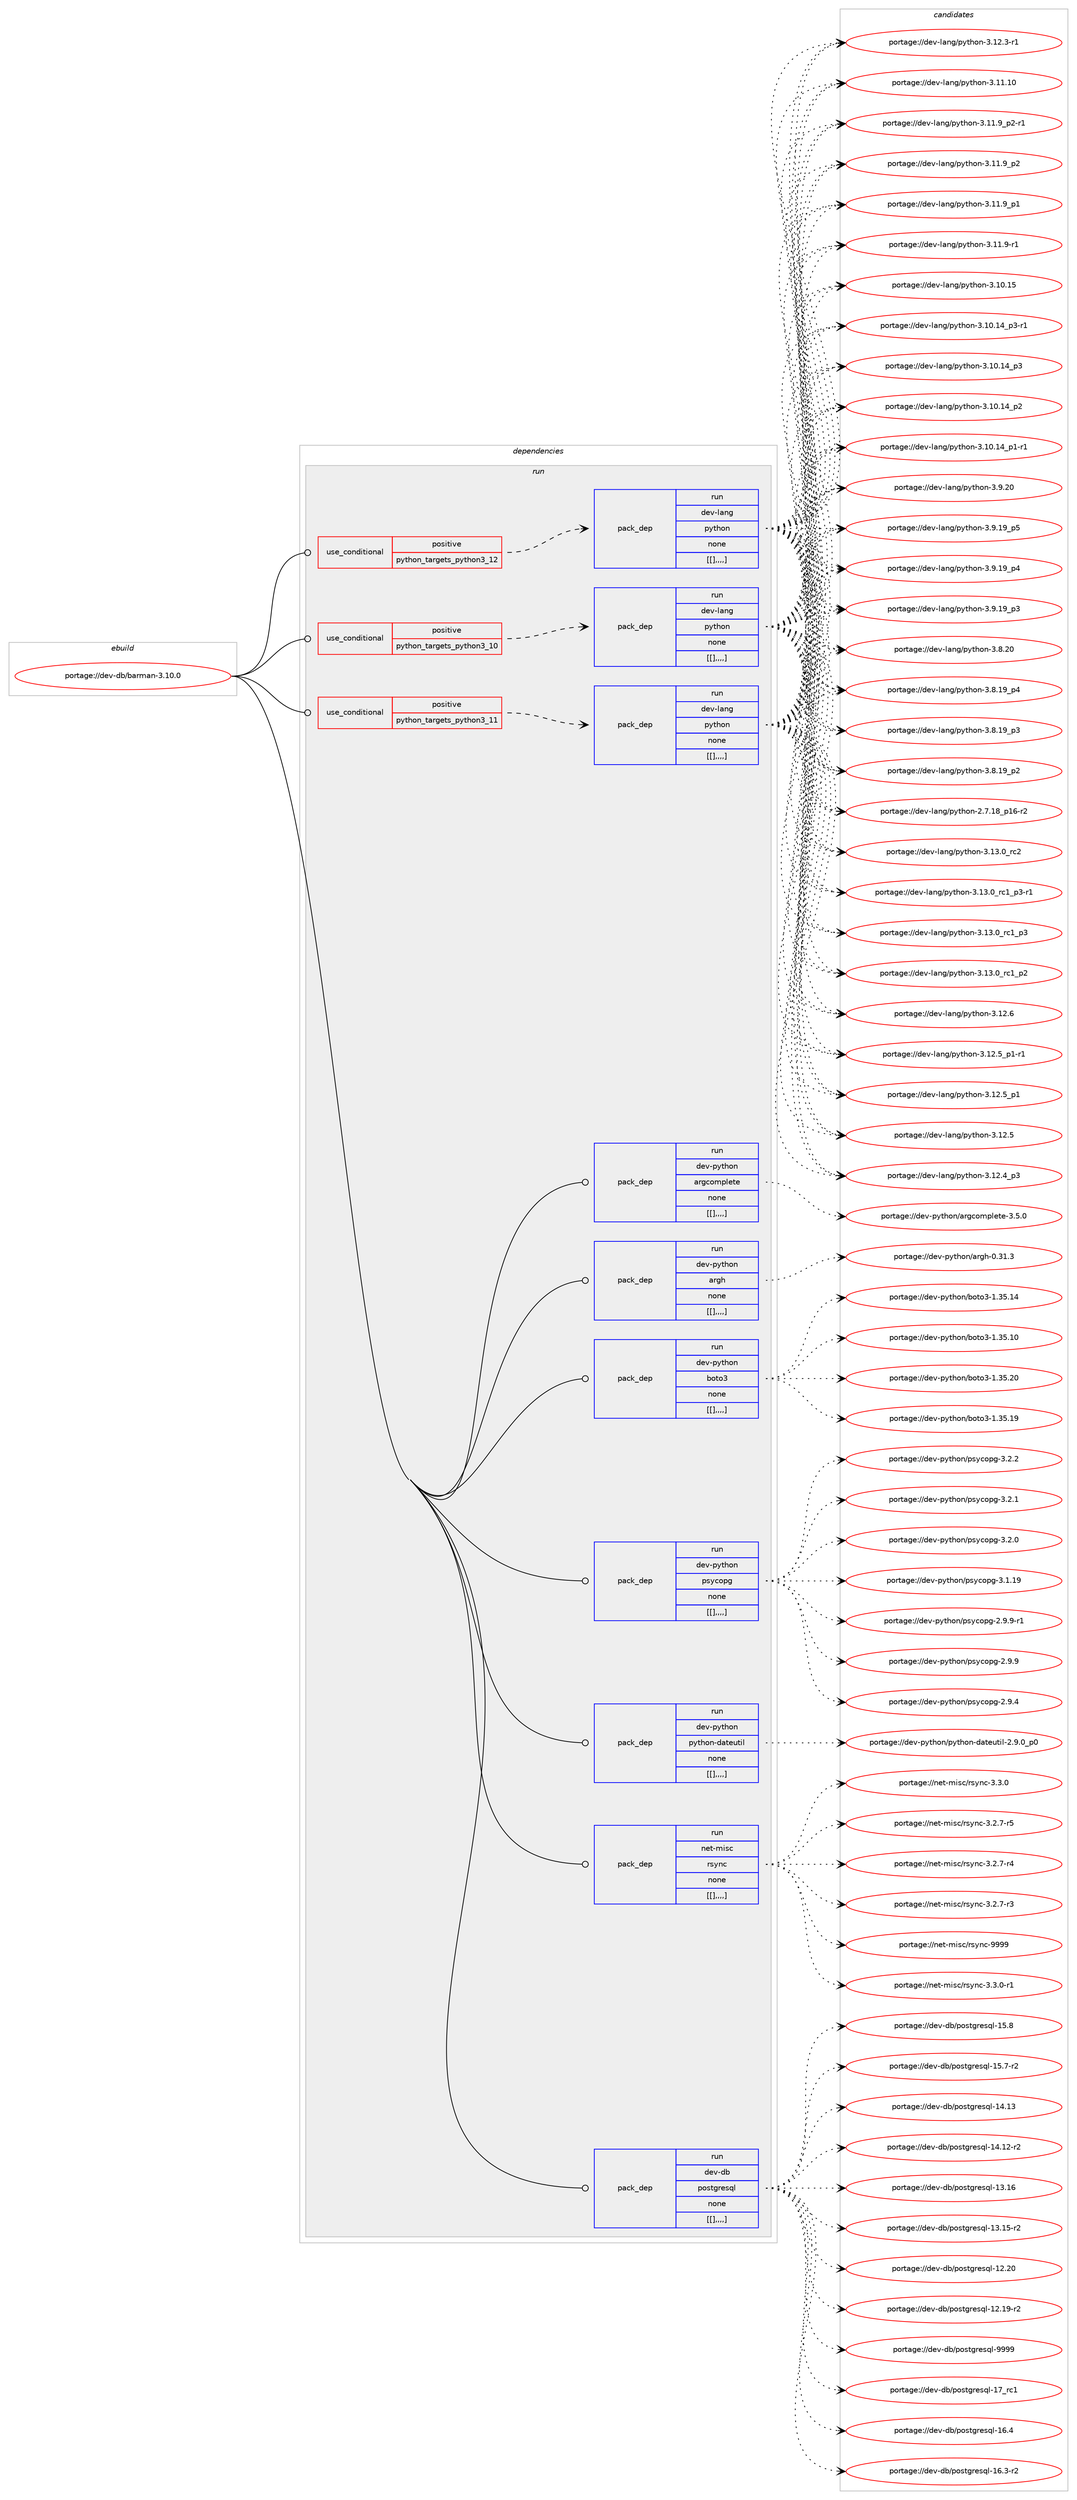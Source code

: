 digraph prolog {

# *************
# Graph options
# *************

newrank=true;
concentrate=true;
compound=true;
graph [rankdir=LR,fontname=Helvetica,fontsize=10,ranksep=1.5];#, ranksep=2.5, nodesep=0.2];
edge  [arrowhead=vee];
node  [fontname=Helvetica,fontsize=10];

# **********
# The ebuild
# **********

subgraph cluster_leftcol {
color=gray;
label=<<i>ebuild</i>>;
id [label="portage://dev-db/barman-3.10.0", color=red, width=4, href="../dev-db/barman-3.10.0.svg"];
}

# ****************
# The dependencies
# ****************

subgraph cluster_midcol {
color=gray;
label=<<i>dependencies</i>>;
subgraph cluster_compile {
fillcolor="#eeeeee";
style=filled;
label=<<i>compile</i>>;
}
subgraph cluster_compileandrun {
fillcolor="#eeeeee";
style=filled;
label=<<i>compile and run</i>>;
}
subgraph cluster_run {
fillcolor="#eeeeee";
style=filled;
label=<<i>run</i>>;
subgraph cond17182 {
dependency65661 [label=<<TABLE BORDER="0" CELLBORDER="1" CELLSPACING="0" CELLPADDING="4"><TR><TD ROWSPAN="3" CELLPADDING="10">use_conditional</TD></TR><TR><TD>positive</TD></TR><TR><TD>python_targets_python3_10</TD></TR></TABLE>>, shape=none, color=red];
subgraph pack47557 {
dependency65662 [label=<<TABLE BORDER="0" CELLBORDER="1" CELLSPACING="0" CELLPADDING="4" WIDTH="220"><TR><TD ROWSPAN="6" CELLPADDING="30">pack_dep</TD></TR><TR><TD WIDTH="110">run</TD></TR><TR><TD>dev-lang</TD></TR><TR><TD>python</TD></TR><TR><TD>none</TD></TR><TR><TD>[[],,,,]</TD></TR></TABLE>>, shape=none, color=blue];
}
dependency65661:e -> dependency65662:w [weight=20,style="dashed",arrowhead="vee"];
}
id:e -> dependency65661:w [weight=20,style="solid",arrowhead="odot"];
subgraph cond17183 {
dependency65663 [label=<<TABLE BORDER="0" CELLBORDER="1" CELLSPACING="0" CELLPADDING="4"><TR><TD ROWSPAN="3" CELLPADDING="10">use_conditional</TD></TR><TR><TD>positive</TD></TR><TR><TD>python_targets_python3_11</TD></TR></TABLE>>, shape=none, color=red];
subgraph pack47558 {
dependency65664 [label=<<TABLE BORDER="0" CELLBORDER="1" CELLSPACING="0" CELLPADDING="4" WIDTH="220"><TR><TD ROWSPAN="6" CELLPADDING="30">pack_dep</TD></TR><TR><TD WIDTH="110">run</TD></TR><TR><TD>dev-lang</TD></TR><TR><TD>python</TD></TR><TR><TD>none</TD></TR><TR><TD>[[],,,,]</TD></TR></TABLE>>, shape=none, color=blue];
}
dependency65663:e -> dependency65664:w [weight=20,style="dashed",arrowhead="vee"];
}
id:e -> dependency65663:w [weight=20,style="solid",arrowhead="odot"];
subgraph cond17184 {
dependency65665 [label=<<TABLE BORDER="0" CELLBORDER="1" CELLSPACING="0" CELLPADDING="4"><TR><TD ROWSPAN="3" CELLPADDING="10">use_conditional</TD></TR><TR><TD>positive</TD></TR><TR><TD>python_targets_python3_12</TD></TR></TABLE>>, shape=none, color=red];
subgraph pack47559 {
dependency65666 [label=<<TABLE BORDER="0" CELLBORDER="1" CELLSPACING="0" CELLPADDING="4" WIDTH="220"><TR><TD ROWSPAN="6" CELLPADDING="30">pack_dep</TD></TR><TR><TD WIDTH="110">run</TD></TR><TR><TD>dev-lang</TD></TR><TR><TD>python</TD></TR><TR><TD>none</TD></TR><TR><TD>[[],,,,]</TD></TR></TABLE>>, shape=none, color=blue];
}
dependency65665:e -> dependency65666:w [weight=20,style="dashed",arrowhead="vee"];
}
id:e -> dependency65665:w [weight=20,style="solid",arrowhead="odot"];
subgraph pack47560 {
dependency65667 [label=<<TABLE BORDER="0" CELLBORDER="1" CELLSPACING="0" CELLPADDING="4" WIDTH="220"><TR><TD ROWSPAN="6" CELLPADDING="30">pack_dep</TD></TR><TR><TD WIDTH="110">run</TD></TR><TR><TD>dev-db</TD></TR><TR><TD>postgresql</TD></TR><TR><TD>none</TD></TR><TR><TD>[[],,,,]</TD></TR></TABLE>>, shape=none, color=blue];
}
id:e -> dependency65667:w [weight=20,style="solid",arrowhead="odot"];
subgraph pack47561 {
dependency65668 [label=<<TABLE BORDER="0" CELLBORDER="1" CELLSPACING="0" CELLPADDING="4" WIDTH="220"><TR><TD ROWSPAN="6" CELLPADDING="30">pack_dep</TD></TR><TR><TD WIDTH="110">run</TD></TR><TR><TD>dev-python</TD></TR><TR><TD>argcomplete</TD></TR><TR><TD>none</TD></TR><TR><TD>[[],,,,]</TD></TR></TABLE>>, shape=none, color=blue];
}
id:e -> dependency65668:w [weight=20,style="solid",arrowhead="odot"];
subgraph pack47562 {
dependency65669 [label=<<TABLE BORDER="0" CELLBORDER="1" CELLSPACING="0" CELLPADDING="4" WIDTH="220"><TR><TD ROWSPAN="6" CELLPADDING="30">pack_dep</TD></TR><TR><TD WIDTH="110">run</TD></TR><TR><TD>dev-python</TD></TR><TR><TD>argh</TD></TR><TR><TD>none</TD></TR><TR><TD>[[],,,,]</TD></TR></TABLE>>, shape=none, color=blue];
}
id:e -> dependency65669:w [weight=20,style="solid",arrowhead="odot"];
subgraph pack47563 {
dependency65670 [label=<<TABLE BORDER="0" CELLBORDER="1" CELLSPACING="0" CELLPADDING="4" WIDTH="220"><TR><TD ROWSPAN="6" CELLPADDING="30">pack_dep</TD></TR><TR><TD WIDTH="110">run</TD></TR><TR><TD>dev-python</TD></TR><TR><TD>boto3</TD></TR><TR><TD>none</TD></TR><TR><TD>[[],,,,]</TD></TR></TABLE>>, shape=none, color=blue];
}
id:e -> dependency65670:w [weight=20,style="solid",arrowhead="odot"];
subgraph pack47564 {
dependency65671 [label=<<TABLE BORDER="0" CELLBORDER="1" CELLSPACING="0" CELLPADDING="4" WIDTH="220"><TR><TD ROWSPAN="6" CELLPADDING="30">pack_dep</TD></TR><TR><TD WIDTH="110">run</TD></TR><TR><TD>dev-python</TD></TR><TR><TD>psycopg</TD></TR><TR><TD>none</TD></TR><TR><TD>[[],,,,]</TD></TR></TABLE>>, shape=none, color=blue];
}
id:e -> dependency65671:w [weight=20,style="solid",arrowhead="odot"];
subgraph pack47565 {
dependency65672 [label=<<TABLE BORDER="0" CELLBORDER="1" CELLSPACING="0" CELLPADDING="4" WIDTH="220"><TR><TD ROWSPAN="6" CELLPADDING="30">pack_dep</TD></TR><TR><TD WIDTH="110">run</TD></TR><TR><TD>dev-python</TD></TR><TR><TD>python-dateutil</TD></TR><TR><TD>none</TD></TR><TR><TD>[[],,,,]</TD></TR></TABLE>>, shape=none, color=blue];
}
id:e -> dependency65672:w [weight=20,style="solid",arrowhead="odot"];
subgraph pack47566 {
dependency65673 [label=<<TABLE BORDER="0" CELLBORDER="1" CELLSPACING="0" CELLPADDING="4" WIDTH="220"><TR><TD ROWSPAN="6" CELLPADDING="30">pack_dep</TD></TR><TR><TD WIDTH="110">run</TD></TR><TR><TD>net-misc</TD></TR><TR><TD>rsync</TD></TR><TR><TD>none</TD></TR><TR><TD>[[],,,,]</TD></TR></TABLE>>, shape=none, color=blue];
}
id:e -> dependency65673:w [weight=20,style="solid",arrowhead="odot"];
}
}

# **************
# The candidates
# **************

subgraph cluster_choices {
rank=same;
color=gray;
label=<<i>candidates</i>>;

subgraph choice47557 {
color=black;
nodesep=1;
choice10010111845108971101034711212111610411111045514649514648951149950 [label="portage://dev-lang/python-3.13.0_rc2", color=red, width=4,href="../dev-lang/python-3.13.0_rc2.svg"];
choice1001011184510897110103471121211161041111104551464951464895114994995112514511449 [label="portage://dev-lang/python-3.13.0_rc1_p3-r1", color=red, width=4,href="../dev-lang/python-3.13.0_rc1_p3-r1.svg"];
choice100101118451089711010347112121116104111110455146495146489511499499511251 [label="portage://dev-lang/python-3.13.0_rc1_p3", color=red, width=4,href="../dev-lang/python-3.13.0_rc1_p3.svg"];
choice100101118451089711010347112121116104111110455146495146489511499499511250 [label="portage://dev-lang/python-3.13.0_rc1_p2", color=red, width=4,href="../dev-lang/python-3.13.0_rc1_p2.svg"];
choice10010111845108971101034711212111610411111045514649504654 [label="portage://dev-lang/python-3.12.6", color=red, width=4,href="../dev-lang/python-3.12.6.svg"];
choice1001011184510897110103471121211161041111104551464950465395112494511449 [label="portage://dev-lang/python-3.12.5_p1-r1", color=red, width=4,href="../dev-lang/python-3.12.5_p1-r1.svg"];
choice100101118451089711010347112121116104111110455146495046539511249 [label="portage://dev-lang/python-3.12.5_p1", color=red, width=4,href="../dev-lang/python-3.12.5_p1.svg"];
choice10010111845108971101034711212111610411111045514649504653 [label="portage://dev-lang/python-3.12.5", color=red, width=4,href="../dev-lang/python-3.12.5.svg"];
choice100101118451089711010347112121116104111110455146495046529511251 [label="portage://dev-lang/python-3.12.4_p3", color=red, width=4,href="../dev-lang/python-3.12.4_p3.svg"];
choice100101118451089711010347112121116104111110455146495046514511449 [label="portage://dev-lang/python-3.12.3-r1", color=red, width=4,href="../dev-lang/python-3.12.3-r1.svg"];
choice1001011184510897110103471121211161041111104551464949464948 [label="portage://dev-lang/python-3.11.10", color=red, width=4,href="../dev-lang/python-3.11.10.svg"];
choice1001011184510897110103471121211161041111104551464949465795112504511449 [label="portage://dev-lang/python-3.11.9_p2-r1", color=red, width=4,href="../dev-lang/python-3.11.9_p2-r1.svg"];
choice100101118451089711010347112121116104111110455146494946579511250 [label="portage://dev-lang/python-3.11.9_p2", color=red, width=4,href="../dev-lang/python-3.11.9_p2.svg"];
choice100101118451089711010347112121116104111110455146494946579511249 [label="portage://dev-lang/python-3.11.9_p1", color=red, width=4,href="../dev-lang/python-3.11.9_p1.svg"];
choice100101118451089711010347112121116104111110455146494946574511449 [label="portage://dev-lang/python-3.11.9-r1", color=red, width=4,href="../dev-lang/python-3.11.9-r1.svg"];
choice1001011184510897110103471121211161041111104551464948464953 [label="portage://dev-lang/python-3.10.15", color=red, width=4,href="../dev-lang/python-3.10.15.svg"];
choice100101118451089711010347112121116104111110455146494846495295112514511449 [label="portage://dev-lang/python-3.10.14_p3-r1", color=red, width=4,href="../dev-lang/python-3.10.14_p3-r1.svg"];
choice10010111845108971101034711212111610411111045514649484649529511251 [label="portage://dev-lang/python-3.10.14_p3", color=red, width=4,href="../dev-lang/python-3.10.14_p3.svg"];
choice10010111845108971101034711212111610411111045514649484649529511250 [label="portage://dev-lang/python-3.10.14_p2", color=red, width=4,href="../dev-lang/python-3.10.14_p2.svg"];
choice100101118451089711010347112121116104111110455146494846495295112494511449 [label="portage://dev-lang/python-3.10.14_p1-r1", color=red, width=4,href="../dev-lang/python-3.10.14_p1-r1.svg"];
choice10010111845108971101034711212111610411111045514657465048 [label="portage://dev-lang/python-3.9.20", color=red, width=4,href="../dev-lang/python-3.9.20.svg"];
choice100101118451089711010347112121116104111110455146574649579511253 [label="portage://dev-lang/python-3.9.19_p5", color=red, width=4,href="../dev-lang/python-3.9.19_p5.svg"];
choice100101118451089711010347112121116104111110455146574649579511252 [label="portage://dev-lang/python-3.9.19_p4", color=red, width=4,href="../dev-lang/python-3.9.19_p4.svg"];
choice100101118451089711010347112121116104111110455146574649579511251 [label="portage://dev-lang/python-3.9.19_p3", color=red, width=4,href="../dev-lang/python-3.9.19_p3.svg"];
choice10010111845108971101034711212111610411111045514656465048 [label="portage://dev-lang/python-3.8.20", color=red, width=4,href="../dev-lang/python-3.8.20.svg"];
choice100101118451089711010347112121116104111110455146564649579511252 [label="portage://dev-lang/python-3.8.19_p4", color=red, width=4,href="../dev-lang/python-3.8.19_p4.svg"];
choice100101118451089711010347112121116104111110455146564649579511251 [label="portage://dev-lang/python-3.8.19_p3", color=red, width=4,href="../dev-lang/python-3.8.19_p3.svg"];
choice100101118451089711010347112121116104111110455146564649579511250 [label="portage://dev-lang/python-3.8.19_p2", color=red, width=4,href="../dev-lang/python-3.8.19_p2.svg"];
choice100101118451089711010347112121116104111110455046554649569511249544511450 [label="portage://dev-lang/python-2.7.18_p16-r2", color=red, width=4,href="../dev-lang/python-2.7.18_p16-r2.svg"];
dependency65662:e -> choice10010111845108971101034711212111610411111045514649514648951149950:w [style=dotted,weight="100"];
dependency65662:e -> choice1001011184510897110103471121211161041111104551464951464895114994995112514511449:w [style=dotted,weight="100"];
dependency65662:e -> choice100101118451089711010347112121116104111110455146495146489511499499511251:w [style=dotted,weight="100"];
dependency65662:e -> choice100101118451089711010347112121116104111110455146495146489511499499511250:w [style=dotted,weight="100"];
dependency65662:e -> choice10010111845108971101034711212111610411111045514649504654:w [style=dotted,weight="100"];
dependency65662:e -> choice1001011184510897110103471121211161041111104551464950465395112494511449:w [style=dotted,weight="100"];
dependency65662:e -> choice100101118451089711010347112121116104111110455146495046539511249:w [style=dotted,weight="100"];
dependency65662:e -> choice10010111845108971101034711212111610411111045514649504653:w [style=dotted,weight="100"];
dependency65662:e -> choice100101118451089711010347112121116104111110455146495046529511251:w [style=dotted,weight="100"];
dependency65662:e -> choice100101118451089711010347112121116104111110455146495046514511449:w [style=dotted,weight="100"];
dependency65662:e -> choice1001011184510897110103471121211161041111104551464949464948:w [style=dotted,weight="100"];
dependency65662:e -> choice1001011184510897110103471121211161041111104551464949465795112504511449:w [style=dotted,weight="100"];
dependency65662:e -> choice100101118451089711010347112121116104111110455146494946579511250:w [style=dotted,weight="100"];
dependency65662:e -> choice100101118451089711010347112121116104111110455146494946579511249:w [style=dotted,weight="100"];
dependency65662:e -> choice100101118451089711010347112121116104111110455146494946574511449:w [style=dotted,weight="100"];
dependency65662:e -> choice1001011184510897110103471121211161041111104551464948464953:w [style=dotted,weight="100"];
dependency65662:e -> choice100101118451089711010347112121116104111110455146494846495295112514511449:w [style=dotted,weight="100"];
dependency65662:e -> choice10010111845108971101034711212111610411111045514649484649529511251:w [style=dotted,weight="100"];
dependency65662:e -> choice10010111845108971101034711212111610411111045514649484649529511250:w [style=dotted,weight="100"];
dependency65662:e -> choice100101118451089711010347112121116104111110455146494846495295112494511449:w [style=dotted,weight="100"];
dependency65662:e -> choice10010111845108971101034711212111610411111045514657465048:w [style=dotted,weight="100"];
dependency65662:e -> choice100101118451089711010347112121116104111110455146574649579511253:w [style=dotted,weight="100"];
dependency65662:e -> choice100101118451089711010347112121116104111110455146574649579511252:w [style=dotted,weight="100"];
dependency65662:e -> choice100101118451089711010347112121116104111110455146574649579511251:w [style=dotted,weight="100"];
dependency65662:e -> choice10010111845108971101034711212111610411111045514656465048:w [style=dotted,weight="100"];
dependency65662:e -> choice100101118451089711010347112121116104111110455146564649579511252:w [style=dotted,weight="100"];
dependency65662:e -> choice100101118451089711010347112121116104111110455146564649579511251:w [style=dotted,weight="100"];
dependency65662:e -> choice100101118451089711010347112121116104111110455146564649579511250:w [style=dotted,weight="100"];
dependency65662:e -> choice100101118451089711010347112121116104111110455046554649569511249544511450:w [style=dotted,weight="100"];
}
subgraph choice47558 {
color=black;
nodesep=1;
choice10010111845108971101034711212111610411111045514649514648951149950 [label="portage://dev-lang/python-3.13.0_rc2", color=red, width=4,href="../dev-lang/python-3.13.0_rc2.svg"];
choice1001011184510897110103471121211161041111104551464951464895114994995112514511449 [label="portage://dev-lang/python-3.13.0_rc1_p3-r1", color=red, width=4,href="../dev-lang/python-3.13.0_rc1_p3-r1.svg"];
choice100101118451089711010347112121116104111110455146495146489511499499511251 [label="portage://dev-lang/python-3.13.0_rc1_p3", color=red, width=4,href="../dev-lang/python-3.13.0_rc1_p3.svg"];
choice100101118451089711010347112121116104111110455146495146489511499499511250 [label="portage://dev-lang/python-3.13.0_rc1_p2", color=red, width=4,href="../dev-lang/python-3.13.0_rc1_p2.svg"];
choice10010111845108971101034711212111610411111045514649504654 [label="portage://dev-lang/python-3.12.6", color=red, width=4,href="../dev-lang/python-3.12.6.svg"];
choice1001011184510897110103471121211161041111104551464950465395112494511449 [label="portage://dev-lang/python-3.12.5_p1-r1", color=red, width=4,href="../dev-lang/python-3.12.5_p1-r1.svg"];
choice100101118451089711010347112121116104111110455146495046539511249 [label="portage://dev-lang/python-3.12.5_p1", color=red, width=4,href="../dev-lang/python-3.12.5_p1.svg"];
choice10010111845108971101034711212111610411111045514649504653 [label="portage://dev-lang/python-3.12.5", color=red, width=4,href="../dev-lang/python-3.12.5.svg"];
choice100101118451089711010347112121116104111110455146495046529511251 [label="portage://dev-lang/python-3.12.4_p3", color=red, width=4,href="../dev-lang/python-3.12.4_p3.svg"];
choice100101118451089711010347112121116104111110455146495046514511449 [label="portage://dev-lang/python-3.12.3-r1", color=red, width=4,href="../dev-lang/python-3.12.3-r1.svg"];
choice1001011184510897110103471121211161041111104551464949464948 [label="portage://dev-lang/python-3.11.10", color=red, width=4,href="../dev-lang/python-3.11.10.svg"];
choice1001011184510897110103471121211161041111104551464949465795112504511449 [label="portage://dev-lang/python-3.11.9_p2-r1", color=red, width=4,href="../dev-lang/python-3.11.9_p2-r1.svg"];
choice100101118451089711010347112121116104111110455146494946579511250 [label="portage://dev-lang/python-3.11.9_p2", color=red, width=4,href="../dev-lang/python-3.11.9_p2.svg"];
choice100101118451089711010347112121116104111110455146494946579511249 [label="portage://dev-lang/python-3.11.9_p1", color=red, width=4,href="../dev-lang/python-3.11.9_p1.svg"];
choice100101118451089711010347112121116104111110455146494946574511449 [label="portage://dev-lang/python-3.11.9-r1", color=red, width=4,href="../dev-lang/python-3.11.9-r1.svg"];
choice1001011184510897110103471121211161041111104551464948464953 [label="portage://dev-lang/python-3.10.15", color=red, width=4,href="../dev-lang/python-3.10.15.svg"];
choice100101118451089711010347112121116104111110455146494846495295112514511449 [label="portage://dev-lang/python-3.10.14_p3-r1", color=red, width=4,href="../dev-lang/python-3.10.14_p3-r1.svg"];
choice10010111845108971101034711212111610411111045514649484649529511251 [label="portage://dev-lang/python-3.10.14_p3", color=red, width=4,href="../dev-lang/python-3.10.14_p3.svg"];
choice10010111845108971101034711212111610411111045514649484649529511250 [label="portage://dev-lang/python-3.10.14_p2", color=red, width=4,href="../dev-lang/python-3.10.14_p2.svg"];
choice100101118451089711010347112121116104111110455146494846495295112494511449 [label="portage://dev-lang/python-3.10.14_p1-r1", color=red, width=4,href="../dev-lang/python-3.10.14_p1-r1.svg"];
choice10010111845108971101034711212111610411111045514657465048 [label="portage://dev-lang/python-3.9.20", color=red, width=4,href="../dev-lang/python-3.9.20.svg"];
choice100101118451089711010347112121116104111110455146574649579511253 [label="portage://dev-lang/python-3.9.19_p5", color=red, width=4,href="../dev-lang/python-3.9.19_p5.svg"];
choice100101118451089711010347112121116104111110455146574649579511252 [label="portage://dev-lang/python-3.9.19_p4", color=red, width=4,href="../dev-lang/python-3.9.19_p4.svg"];
choice100101118451089711010347112121116104111110455146574649579511251 [label="portage://dev-lang/python-3.9.19_p3", color=red, width=4,href="../dev-lang/python-3.9.19_p3.svg"];
choice10010111845108971101034711212111610411111045514656465048 [label="portage://dev-lang/python-3.8.20", color=red, width=4,href="../dev-lang/python-3.8.20.svg"];
choice100101118451089711010347112121116104111110455146564649579511252 [label="portage://dev-lang/python-3.8.19_p4", color=red, width=4,href="../dev-lang/python-3.8.19_p4.svg"];
choice100101118451089711010347112121116104111110455146564649579511251 [label="portage://dev-lang/python-3.8.19_p3", color=red, width=4,href="../dev-lang/python-3.8.19_p3.svg"];
choice100101118451089711010347112121116104111110455146564649579511250 [label="portage://dev-lang/python-3.8.19_p2", color=red, width=4,href="../dev-lang/python-3.8.19_p2.svg"];
choice100101118451089711010347112121116104111110455046554649569511249544511450 [label="portage://dev-lang/python-2.7.18_p16-r2", color=red, width=4,href="../dev-lang/python-2.7.18_p16-r2.svg"];
dependency65664:e -> choice10010111845108971101034711212111610411111045514649514648951149950:w [style=dotted,weight="100"];
dependency65664:e -> choice1001011184510897110103471121211161041111104551464951464895114994995112514511449:w [style=dotted,weight="100"];
dependency65664:e -> choice100101118451089711010347112121116104111110455146495146489511499499511251:w [style=dotted,weight="100"];
dependency65664:e -> choice100101118451089711010347112121116104111110455146495146489511499499511250:w [style=dotted,weight="100"];
dependency65664:e -> choice10010111845108971101034711212111610411111045514649504654:w [style=dotted,weight="100"];
dependency65664:e -> choice1001011184510897110103471121211161041111104551464950465395112494511449:w [style=dotted,weight="100"];
dependency65664:e -> choice100101118451089711010347112121116104111110455146495046539511249:w [style=dotted,weight="100"];
dependency65664:e -> choice10010111845108971101034711212111610411111045514649504653:w [style=dotted,weight="100"];
dependency65664:e -> choice100101118451089711010347112121116104111110455146495046529511251:w [style=dotted,weight="100"];
dependency65664:e -> choice100101118451089711010347112121116104111110455146495046514511449:w [style=dotted,weight="100"];
dependency65664:e -> choice1001011184510897110103471121211161041111104551464949464948:w [style=dotted,weight="100"];
dependency65664:e -> choice1001011184510897110103471121211161041111104551464949465795112504511449:w [style=dotted,weight="100"];
dependency65664:e -> choice100101118451089711010347112121116104111110455146494946579511250:w [style=dotted,weight="100"];
dependency65664:e -> choice100101118451089711010347112121116104111110455146494946579511249:w [style=dotted,weight="100"];
dependency65664:e -> choice100101118451089711010347112121116104111110455146494946574511449:w [style=dotted,weight="100"];
dependency65664:e -> choice1001011184510897110103471121211161041111104551464948464953:w [style=dotted,weight="100"];
dependency65664:e -> choice100101118451089711010347112121116104111110455146494846495295112514511449:w [style=dotted,weight="100"];
dependency65664:e -> choice10010111845108971101034711212111610411111045514649484649529511251:w [style=dotted,weight="100"];
dependency65664:e -> choice10010111845108971101034711212111610411111045514649484649529511250:w [style=dotted,weight="100"];
dependency65664:e -> choice100101118451089711010347112121116104111110455146494846495295112494511449:w [style=dotted,weight="100"];
dependency65664:e -> choice10010111845108971101034711212111610411111045514657465048:w [style=dotted,weight="100"];
dependency65664:e -> choice100101118451089711010347112121116104111110455146574649579511253:w [style=dotted,weight="100"];
dependency65664:e -> choice100101118451089711010347112121116104111110455146574649579511252:w [style=dotted,weight="100"];
dependency65664:e -> choice100101118451089711010347112121116104111110455146574649579511251:w [style=dotted,weight="100"];
dependency65664:e -> choice10010111845108971101034711212111610411111045514656465048:w [style=dotted,weight="100"];
dependency65664:e -> choice100101118451089711010347112121116104111110455146564649579511252:w [style=dotted,weight="100"];
dependency65664:e -> choice100101118451089711010347112121116104111110455146564649579511251:w [style=dotted,weight="100"];
dependency65664:e -> choice100101118451089711010347112121116104111110455146564649579511250:w [style=dotted,weight="100"];
dependency65664:e -> choice100101118451089711010347112121116104111110455046554649569511249544511450:w [style=dotted,weight="100"];
}
subgraph choice47559 {
color=black;
nodesep=1;
choice10010111845108971101034711212111610411111045514649514648951149950 [label="portage://dev-lang/python-3.13.0_rc2", color=red, width=4,href="../dev-lang/python-3.13.0_rc2.svg"];
choice1001011184510897110103471121211161041111104551464951464895114994995112514511449 [label="portage://dev-lang/python-3.13.0_rc1_p3-r1", color=red, width=4,href="../dev-lang/python-3.13.0_rc1_p3-r1.svg"];
choice100101118451089711010347112121116104111110455146495146489511499499511251 [label="portage://dev-lang/python-3.13.0_rc1_p3", color=red, width=4,href="../dev-lang/python-3.13.0_rc1_p3.svg"];
choice100101118451089711010347112121116104111110455146495146489511499499511250 [label="portage://dev-lang/python-3.13.0_rc1_p2", color=red, width=4,href="../dev-lang/python-3.13.0_rc1_p2.svg"];
choice10010111845108971101034711212111610411111045514649504654 [label="portage://dev-lang/python-3.12.6", color=red, width=4,href="../dev-lang/python-3.12.6.svg"];
choice1001011184510897110103471121211161041111104551464950465395112494511449 [label="portage://dev-lang/python-3.12.5_p1-r1", color=red, width=4,href="../dev-lang/python-3.12.5_p1-r1.svg"];
choice100101118451089711010347112121116104111110455146495046539511249 [label="portage://dev-lang/python-3.12.5_p1", color=red, width=4,href="../dev-lang/python-3.12.5_p1.svg"];
choice10010111845108971101034711212111610411111045514649504653 [label="portage://dev-lang/python-3.12.5", color=red, width=4,href="../dev-lang/python-3.12.5.svg"];
choice100101118451089711010347112121116104111110455146495046529511251 [label="portage://dev-lang/python-3.12.4_p3", color=red, width=4,href="../dev-lang/python-3.12.4_p3.svg"];
choice100101118451089711010347112121116104111110455146495046514511449 [label="portage://dev-lang/python-3.12.3-r1", color=red, width=4,href="../dev-lang/python-3.12.3-r1.svg"];
choice1001011184510897110103471121211161041111104551464949464948 [label="portage://dev-lang/python-3.11.10", color=red, width=4,href="../dev-lang/python-3.11.10.svg"];
choice1001011184510897110103471121211161041111104551464949465795112504511449 [label="portage://dev-lang/python-3.11.9_p2-r1", color=red, width=4,href="../dev-lang/python-3.11.9_p2-r1.svg"];
choice100101118451089711010347112121116104111110455146494946579511250 [label="portage://dev-lang/python-3.11.9_p2", color=red, width=4,href="../dev-lang/python-3.11.9_p2.svg"];
choice100101118451089711010347112121116104111110455146494946579511249 [label="portage://dev-lang/python-3.11.9_p1", color=red, width=4,href="../dev-lang/python-3.11.9_p1.svg"];
choice100101118451089711010347112121116104111110455146494946574511449 [label="portage://dev-lang/python-3.11.9-r1", color=red, width=4,href="../dev-lang/python-3.11.9-r1.svg"];
choice1001011184510897110103471121211161041111104551464948464953 [label="portage://dev-lang/python-3.10.15", color=red, width=4,href="../dev-lang/python-3.10.15.svg"];
choice100101118451089711010347112121116104111110455146494846495295112514511449 [label="portage://dev-lang/python-3.10.14_p3-r1", color=red, width=4,href="../dev-lang/python-3.10.14_p3-r1.svg"];
choice10010111845108971101034711212111610411111045514649484649529511251 [label="portage://dev-lang/python-3.10.14_p3", color=red, width=4,href="../dev-lang/python-3.10.14_p3.svg"];
choice10010111845108971101034711212111610411111045514649484649529511250 [label="portage://dev-lang/python-3.10.14_p2", color=red, width=4,href="../dev-lang/python-3.10.14_p2.svg"];
choice100101118451089711010347112121116104111110455146494846495295112494511449 [label="portage://dev-lang/python-3.10.14_p1-r1", color=red, width=4,href="../dev-lang/python-3.10.14_p1-r1.svg"];
choice10010111845108971101034711212111610411111045514657465048 [label="portage://dev-lang/python-3.9.20", color=red, width=4,href="../dev-lang/python-3.9.20.svg"];
choice100101118451089711010347112121116104111110455146574649579511253 [label="portage://dev-lang/python-3.9.19_p5", color=red, width=4,href="../dev-lang/python-3.9.19_p5.svg"];
choice100101118451089711010347112121116104111110455146574649579511252 [label="portage://dev-lang/python-3.9.19_p4", color=red, width=4,href="../dev-lang/python-3.9.19_p4.svg"];
choice100101118451089711010347112121116104111110455146574649579511251 [label="portage://dev-lang/python-3.9.19_p3", color=red, width=4,href="../dev-lang/python-3.9.19_p3.svg"];
choice10010111845108971101034711212111610411111045514656465048 [label="portage://dev-lang/python-3.8.20", color=red, width=4,href="../dev-lang/python-3.8.20.svg"];
choice100101118451089711010347112121116104111110455146564649579511252 [label="portage://dev-lang/python-3.8.19_p4", color=red, width=4,href="../dev-lang/python-3.8.19_p4.svg"];
choice100101118451089711010347112121116104111110455146564649579511251 [label="portage://dev-lang/python-3.8.19_p3", color=red, width=4,href="../dev-lang/python-3.8.19_p3.svg"];
choice100101118451089711010347112121116104111110455146564649579511250 [label="portage://dev-lang/python-3.8.19_p2", color=red, width=4,href="../dev-lang/python-3.8.19_p2.svg"];
choice100101118451089711010347112121116104111110455046554649569511249544511450 [label="portage://dev-lang/python-2.7.18_p16-r2", color=red, width=4,href="../dev-lang/python-2.7.18_p16-r2.svg"];
dependency65666:e -> choice10010111845108971101034711212111610411111045514649514648951149950:w [style=dotted,weight="100"];
dependency65666:e -> choice1001011184510897110103471121211161041111104551464951464895114994995112514511449:w [style=dotted,weight="100"];
dependency65666:e -> choice100101118451089711010347112121116104111110455146495146489511499499511251:w [style=dotted,weight="100"];
dependency65666:e -> choice100101118451089711010347112121116104111110455146495146489511499499511250:w [style=dotted,weight="100"];
dependency65666:e -> choice10010111845108971101034711212111610411111045514649504654:w [style=dotted,weight="100"];
dependency65666:e -> choice1001011184510897110103471121211161041111104551464950465395112494511449:w [style=dotted,weight="100"];
dependency65666:e -> choice100101118451089711010347112121116104111110455146495046539511249:w [style=dotted,weight="100"];
dependency65666:e -> choice10010111845108971101034711212111610411111045514649504653:w [style=dotted,weight="100"];
dependency65666:e -> choice100101118451089711010347112121116104111110455146495046529511251:w [style=dotted,weight="100"];
dependency65666:e -> choice100101118451089711010347112121116104111110455146495046514511449:w [style=dotted,weight="100"];
dependency65666:e -> choice1001011184510897110103471121211161041111104551464949464948:w [style=dotted,weight="100"];
dependency65666:e -> choice1001011184510897110103471121211161041111104551464949465795112504511449:w [style=dotted,weight="100"];
dependency65666:e -> choice100101118451089711010347112121116104111110455146494946579511250:w [style=dotted,weight="100"];
dependency65666:e -> choice100101118451089711010347112121116104111110455146494946579511249:w [style=dotted,weight="100"];
dependency65666:e -> choice100101118451089711010347112121116104111110455146494946574511449:w [style=dotted,weight="100"];
dependency65666:e -> choice1001011184510897110103471121211161041111104551464948464953:w [style=dotted,weight="100"];
dependency65666:e -> choice100101118451089711010347112121116104111110455146494846495295112514511449:w [style=dotted,weight="100"];
dependency65666:e -> choice10010111845108971101034711212111610411111045514649484649529511251:w [style=dotted,weight="100"];
dependency65666:e -> choice10010111845108971101034711212111610411111045514649484649529511250:w [style=dotted,weight="100"];
dependency65666:e -> choice100101118451089711010347112121116104111110455146494846495295112494511449:w [style=dotted,weight="100"];
dependency65666:e -> choice10010111845108971101034711212111610411111045514657465048:w [style=dotted,weight="100"];
dependency65666:e -> choice100101118451089711010347112121116104111110455146574649579511253:w [style=dotted,weight="100"];
dependency65666:e -> choice100101118451089711010347112121116104111110455146574649579511252:w [style=dotted,weight="100"];
dependency65666:e -> choice100101118451089711010347112121116104111110455146574649579511251:w [style=dotted,weight="100"];
dependency65666:e -> choice10010111845108971101034711212111610411111045514656465048:w [style=dotted,weight="100"];
dependency65666:e -> choice100101118451089711010347112121116104111110455146564649579511252:w [style=dotted,weight="100"];
dependency65666:e -> choice100101118451089711010347112121116104111110455146564649579511251:w [style=dotted,weight="100"];
dependency65666:e -> choice100101118451089711010347112121116104111110455146564649579511250:w [style=dotted,weight="100"];
dependency65666:e -> choice100101118451089711010347112121116104111110455046554649569511249544511450:w [style=dotted,weight="100"];
}
subgraph choice47560 {
color=black;
nodesep=1;
choice1001011184510098471121111151161031141011151131084557575757 [label="portage://dev-db/postgresql-9999", color=red, width=4,href="../dev-db/postgresql-9999.svg"];
choice100101118451009847112111115116103114101115113108454955951149949 [label="portage://dev-db/postgresql-17_rc1", color=red, width=4,href="../dev-db/postgresql-17_rc1.svg"];
choice1001011184510098471121111151161031141011151131084549544652 [label="portage://dev-db/postgresql-16.4", color=red, width=4,href="../dev-db/postgresql-16.4.svg"];
choice10010111845100984711211111511610311410111511310845495446514511450 [label="portage://dev-db/postgresql-16.3-r2", color=red, width=4,href="../dev-db/postgresql-16.3-r2.svg"];
choice1001011184510098471121111151161031141011151131084549534656 [label="portage://dev-db/postgresql-15.8", color=red, width=4,href="../dev-db/postgresql-15.8.svg"];
choice10010111845100984711211111511610311410111511310845495346554511450 [label="portage://dev-db/postgresql-15.7-r2", color=red, width=4,href="../dev-db/postgresql-15.7-r2.svg"];
choice100101118451009847112111115116103114101115113108454952464951 [label="portage://dev-db/postgresql-14.13", color=red, width=4,href="../dev-db/postgresql-14.13.svg"];
choice1001011184510098471121111151161031141011151131084549524649504511450 [label="portage://dev-db/postgresql-14.12-r2", color=red, width=4,href="../dev-db/postgresql-14.12-r2.svg"];
choice100101118451009847112111115116103114101115113108454951464954 [label="portage://dev-db/postgresql-13.16", color=red, width=4,href="../dev-db/postgresql-13.16.svg"];
choice1001011184510098471121111151161031141011151131084549514649534511450 [label="portage://dev-db/postgresql-13.15-r2", color=red, width=4,href="../dev-db/postgresql-13.15-r2.svg"];
choice100101118451009847112111115116103114101115113108454950465048 [label="portage://dev-db/postgresql-12.20", color=red, width=4,href="../dev-db/postgresql-12.20.svg"];
choice1001011184510098471121111151161031141011151131084549504649574511450 [label="portage://dev-db/postgresql-12.19-r2", color=red, width=4,href="../dev-db/postgresql-12.19-r2.svg"];
dependency65667:e -> choice1001011184510098471121111151161031141011151131084557575757:w [style=dotted,weight="100"];
dependency65667:e -> choice100101118451009847112111115116103114101115113108454955951149949:w [style=dotted,weight="100"];
dependency65667:e -> choice1001011184510098471121111151161031141011151131084549544652:w [style=dotted,weight="100"];
dependency65667:e -> choice10010111845100984711211111511610311410111511310845495446514511450:w [style=dotted,weight="100"];
dependency65667:e -> choice1001011184510098471121111151161031141011151131084549534656:w [style=dotted,weight="100"];
dependency65667:e -> choice10010111845100984711211111511610311410111511310845495346554511450:w [style=dotted,weight="100"];
dependency65667:e -> choice100101118451009847112111115116103114101115113108454952464951:w [style=dotted,weight="100"];
dependency65667:e -> choice1001011184510098471121111151161031141011151131084549524649504511450:w [style=dotted,weight="100"];
dependency65667:e -> choice100101118451009847112111115116103114101115113108454951464954:w [style=dotted,weight="100"];
dependency65667:e -> choice1001011184510098471121111151161031141011151131084549514649534511450:w [style=dotted,weight="100"];
dependency65667:e -> choice100101118451009847112111115116103114101115113108454950465048:w [style=dotted,weight="100"];
dependency65667:e -> choice1001011184510098471121111151161031141011151131084549504649574511450:w [style=dotted,weight="100"];
}
subgraph choice47561 {
color=black;
nodesep=1;
choice10010111845112121116104111110479711410399111109112108101116101455146534648 [label="portage://dev-python/argcomplete-3.5.0", color=red, width=4,href="../dev-python/argcomplete-3.5.0.svg"];
dependency65668:e -> choice10010111845112121116104111110479711410399111109112108101116101455146534648:w [style=dotted,weight="100"];
}
subgraph choice47562 {
color=black;
nodesep=1;
choice10010111845112121116104111110479711410310445484651494651 [label="portage://dev-python/argh-0.31.3", color=red, width=4,href="../dev-python/argh-0.31.3.svg"];
dependency65669:e -> choice10010111845112121116104111110479711410310445484651494651:w [style=dotted,weight="100"];
}
subgraph choice47563 {
color=black;
nodesep=1;
choice100101118451121211161041111104798111116111514549465153465048 [label="portage://dev-python/boto3-1.35.20", color=red, width=4,href="../dev-python/boto3-1.35.20.svg"];
choice100101118451121211161041111104798111116111514549465153464957 [label="portage://dev-python/boto3-1.35.19", color=red, width=4,href="../dev-python/boto3-1.35.19.svg"];
choice100101118451121211161041111104798111116111514549465153464952 [label="portage://dev-python/boto3-1.35.14", color=red, width=4,href="../dev-python/boto3-1.35.14.svg"];
choice100101118451121211161041111104798111116111514549465153464948 [label="portage://dev-python/boto3-1.35.10", color=red, width=4,href="../dev-python/boto3-1.35.10.svg"];
dependency65670:e -> choice100101118451121211161041111104798111116111514549465153465048:w [style=dotted,weight="100"];
dependency65670:e -> choice100101118451121211161041111104798111116111514549465153464957:w [style=dotted,weight="100"];
dependency65670:e -> choice100101118451121211161041111104798111116111514549465153464952:w [style=dotted,weight="100"];
dependency65670:e -> choice100101118451121211161041111104798111116111514549465153464948:w [style=dotted,weight="100"];
}
subgraph choice47564 {
color=black;
nodesep=1;
choice100101118451121211161041111104711211512199111112103455146504650 [label="portage://dev-python/psycopg-3.2.2", color=red, width=4,href="../dev-python/psycopg-3.2.2.svg"];
choice100101118451121211161041111104711211512199111112103455146504649 [label="portage://dev-python/psycopg-3.2.1", color=red, width=4,href="../dev-python/psycopg-3.2.1.svg"];
choice100101118451121211161041111104711211512199111112103455146504648 [label="portage://dev-python/psycopg-3.2.0", color=red, width=4,href="../dev-python/psycopg-3.2.0.svg"];
choice10010111845112121116104111110471121151219911111210345514649464957 [label="portage://dev-python/psycopg-3.1.19", color=red, width=4,href="../dev-python/psycopg-3.1.19.svg"];
choice1001011184511212111610411111047112115121991111121034550465746574511449 [label="portage://dev-python/psycopg-2.9.9-r1", color=red, width=4,href="../dev-python/psycopg-2.9.9-r1.svg"];
choice100101118451121211161041111104711211512199111112103455046574657 [label="portage://dev-python/psycopg-2.9.9", color=red, width=4,href="../dev-python/psycopg-2.9.9.svg"];
choice100101118451121211161041111104711211512199111112103455046574652 [label="portage://dev-python/psycopg-2.9.4", color=red, width=4,href="../dev-python/psycopg-2.9.4.svg"];
dependency65671:e -> choice100101118451121211161041111104711211512199111112103455146504650:w [style=dotted,weight="100"];
dependency65671:e -> choice100101118451121211161041111104711211512199111112103455146504649:w [style=dotted,weight="100"];
dependency65671:e -> choice100101118451121211161041111104711211512199111112103455146504648:w [style=dotted,weight="100"];
dependency65671:e -> choice10010111845112121116104111110471121151219911111210345514649464957:w [style=dotted,weight="100"];
dependency65671:e -> choice1001011184511212111610411111047112115121991111121034550465746574511449:w [style=dotted,weight="100"];
dependency65671:e -> choice100101118451121211161041111104711211512199111112103455046574657:w [style=dotted,weight="100"];
dependency65671:e -> choice100101118451121211161041111104711211512199111112103455046574652:w [style=dotted,weight="100"];
}
subgraph choice47565 {
color=black;
nodesep=1;
choice100101118451121211161041111104711212111610411111045100971161011171161051084550465746489511248 [label="portage://dev-python/python-dateutil-2.9.0_p0", color=red, width=4,href="../dev-python/python-dateutil-2.9.0_p0.svg"];
dependency65672:e -> choice100101118451121211161041111104711212111610411111045100971161011171161051084550465746489511248:w [style=dotted,weight="100"];
}
subgraph choice47566 {
color=black;
nodesep=1;
choice110101116451091051159947114115121110994557575757 [label="portage://net-misc/rsync-9999", color=red, width=4,href="../net-misc/rsync-9999.svg"];
choice110101116451091051159947114115121110994551465146484511449 [label="portage://net-misc/rsync-3.3.0-r1", color=red, width=4,href="../net-misc/rsync-3.3.0-r1.svg"];
choice11010111645109105115994711411512111099455146514648 [label="portage://net-misc/rsync-3.3.0", color=red, width=4,href="../net-misc/rsync-3.3.0.svg"];
choice110101116451091051159947114115121110994551465046554511453 [label="portage://net-misc/rsync-3.2.7-r5", color=red, width=4,href="../net-misc/rsync-3.2.7-r5.svg"];
choice110101116451091051159947114115121110994551465046554511452 [label="portage://net-misc/rsync-3.2.7-r4", color=red, width=4,href="../net-misc/rsync-3.2.7-r4.svg"];
choice110101116451091051159947114115121110994551465046554511451 [label="portage://net-misc/rsync-3.2.7-r3", color=red, width=4,href="../net-misc/rsync-3.2.7-r3.svg"];
dependency65673:e -> choice110101116451091051159947114115121110994557575757:w [style=dotted,weight="100"];
dependency65673:e -> choice110101116451091051159947114115121110994551465146484511449:w [style=dotted,weight="100"];
dependency65673:e -> choice11010111645109105115994711411512111099455146514648:w [style=dotted,weight="100"];
dependency65673:e -> choice110101116451091051159947114115121110994551465046554511453:w [style=dotted,weight="100"];
dependency65673:e -> choice110101116451091051159947114115121110994551465046554511452:w [style=dotted,weight="100"];
dependency65673:e -> choice110101116451091051159947114115121110994551465046554511451:w [style=dotted,weight="100"];
}
}

}
